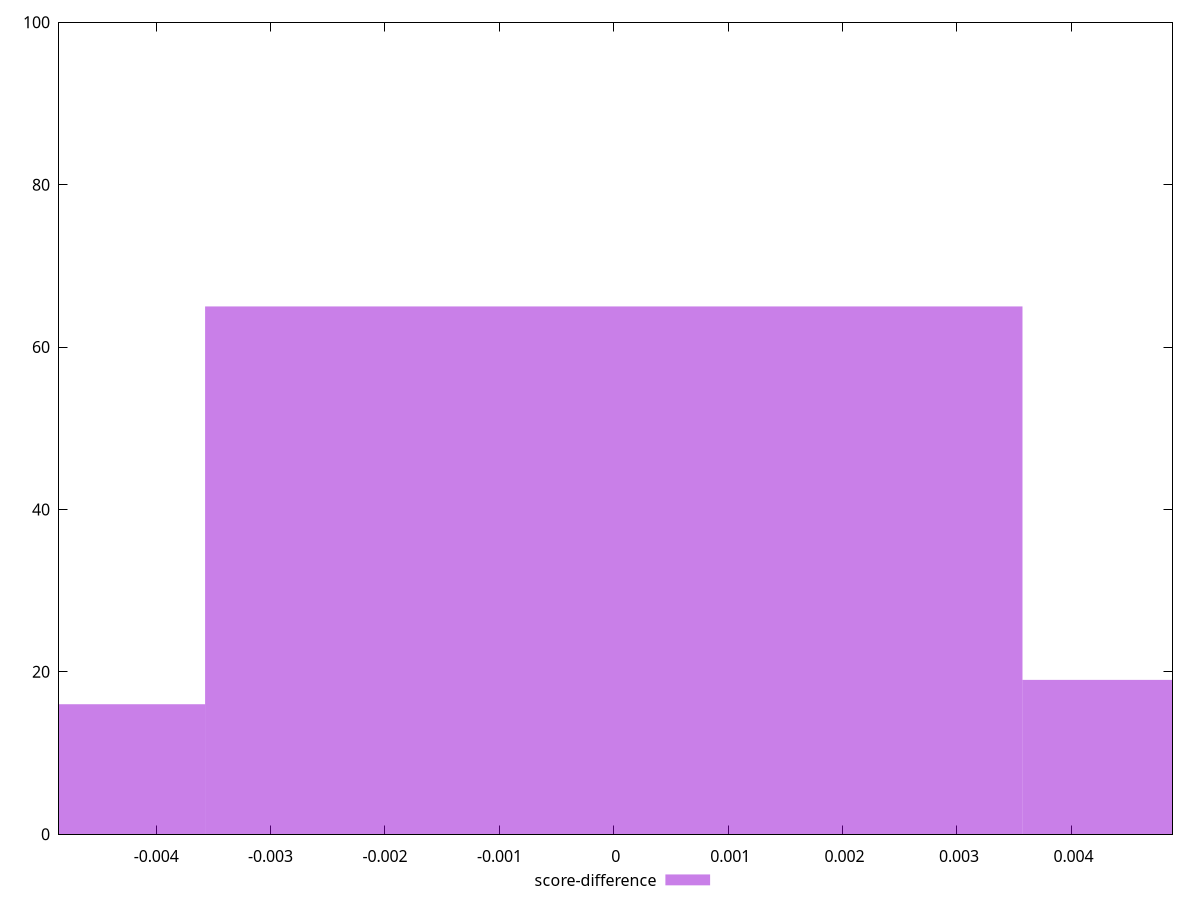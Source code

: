 reset

$scoreDifference <<EOF
0.007145053314103642 19
-0.007145053314103642 16
0 65
EOF

set key outside below
set boxwidth 0.007145053314103642
set xrange [-0.004849595691950037:0.0048837521166754105]
set yrange [0:100]
set trange [0:100]
set style fill transparent solid 0.5 noborder
set terminal svg size 640, 490 enhanced background rgb 'white'
set output "reprap/max-potential-fid/samples/pages+cached/score-difference/histogram.svg"

plot $scoreDifference title "score-difference" with boxes

reset
